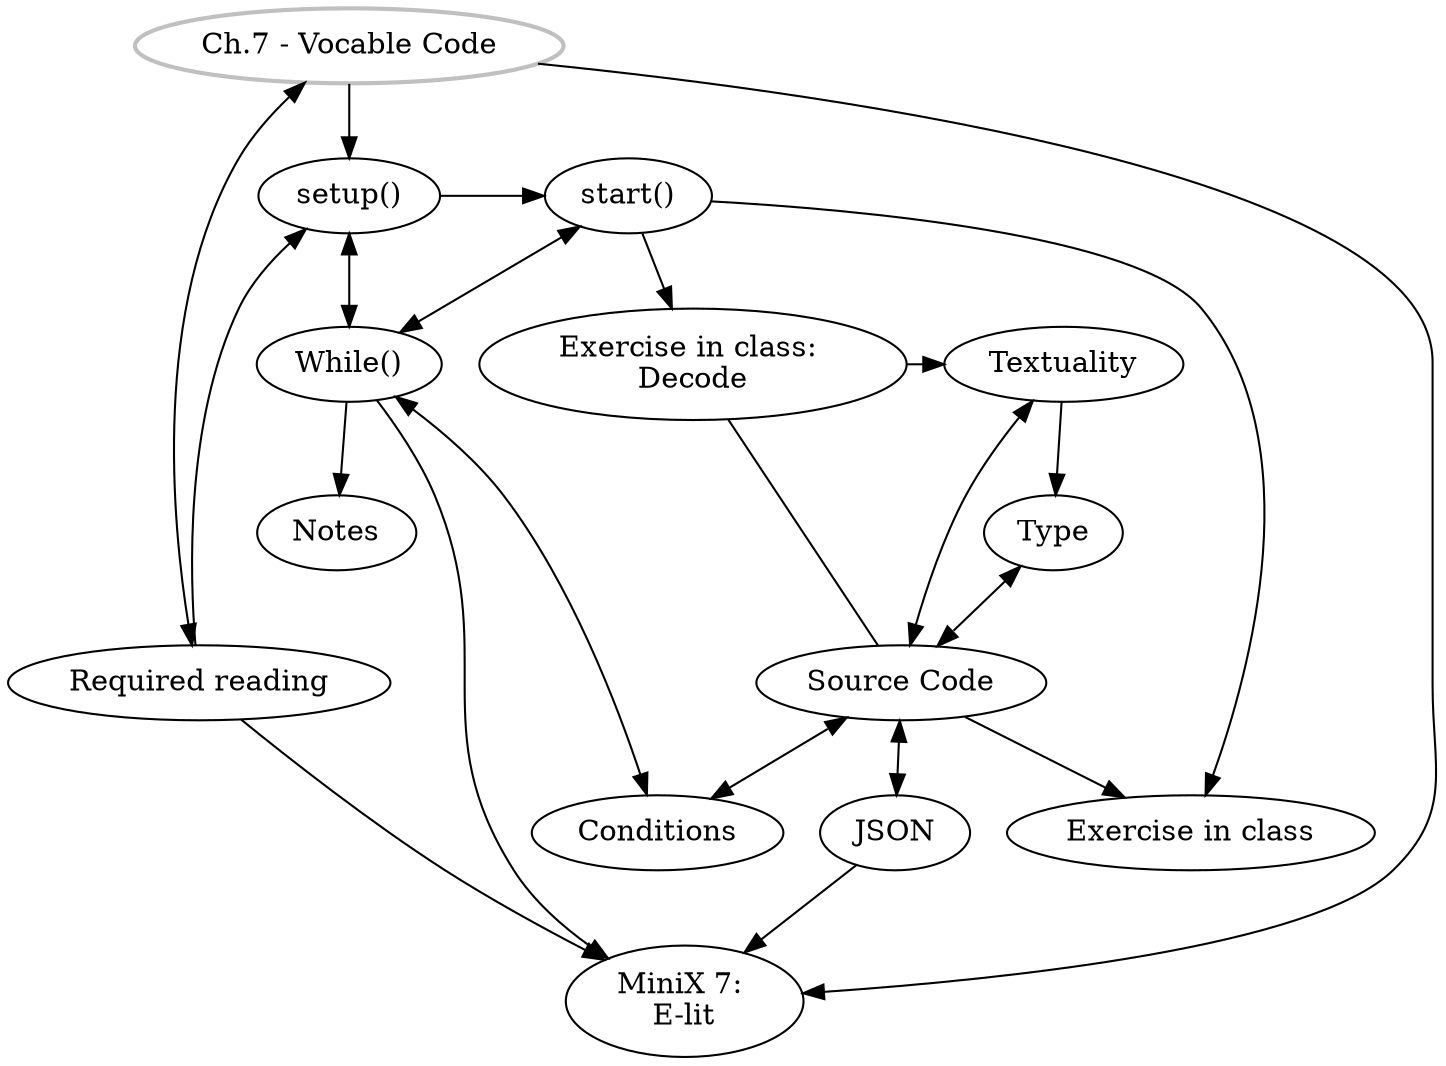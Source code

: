 digraph G {
//labels
GS [
label="Ch.7 - Vocable Code",
style=bold,
color=grey,
]

SU [label="setup()"]
ST [label="start()"]
DE [label="Exercise in class: \nDecode"]
TX [label="Textuality"]
TP [label="Type"]
CO [label="Conditions"]
JS [label="JSON"]
SC [label="Source Code"]
EiC [label="Exercise in class"]
MW [label="While()"]
MX [label="MiniX 7: \nE-lit"]
RR [label="Required reading"]
Notes [label="Notes"]

//rank
{rank = same; SU, ST}
{rank = same; DE, TX}
{rank = same; MW, DE}
{rank = same; RR, SC}

//graph
GS -> SU -> ST -> DE;
GS -> MX;
GS -> RR[dir=both, minlen=2];
SU -> MW [dir=both];
RR -> MX, SU;
DE -> TX -> TP;
TX, TP -> SC[dir=both];
SC -> EiC;
SC -> CO, JS[dir=both];
ST -> MW [dir=both];
JS -> MX;
MW -> MX, Notes;
DE -> SC[dir=none];
CO -> MW[dir=both];
ST -> EiC;
}
